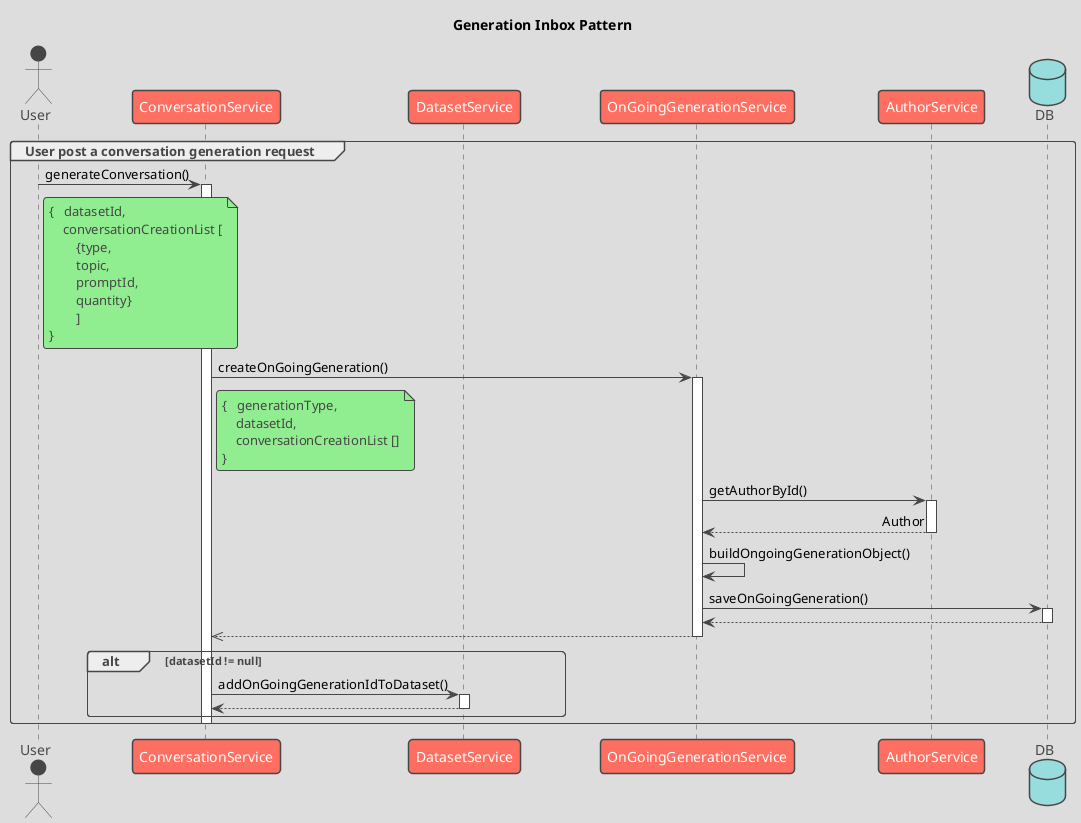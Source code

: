 @startuml
title Generation Inbox Pattern
!theme toy
skinparam Participantpadding 35
skinparam defaultFontName Aapex
skinparam Shadowing false
skinparam sequenceMessageAlign direction

actor User
participant ConversationService
participant DatasetService
participant OnGoingGenerationService
participant AuthorService
database DB

group User post a conversation generation request
    User -> ConversationService : generateConversation()
    note right User
    {   datasetId,
        conversationCreationList [
            {type,
            topic,
            promptId,
            quantity}
            ]
    }
    end note

    activate ConversationService
        ConversationService -> OnGoingGenerationService : createOnGoingGeneration()
         note right ConversationService
            {   generationType,
                datasetId,
                conversationCreationList []
            }
            end note
        activate OnGoingGenerationService
            OnGoingGenerationService -> AuthorService : getAuthorById()
            activate AuthorService
                return Author
            deactivate AuthorService
            OnGoingGenerationService -> OnGoingGenerationService : buildOngoingGenerationObject()
            OnGoingGenerationService -> DB : saveOnGoingGeneration()
            activate DB
                return
            deactivate DB
             OnGoingGenerationService -->> ConversationService
        deactivate OnGoingGenerationService

        alt datasetId != null
        ConversationService -> DatasetService : addOnGoingGenerationIdToDataset()
        activate DatasetService
            return
        deactivate DatasetService
        end
    deactivate ConversationService

end group










@enduml